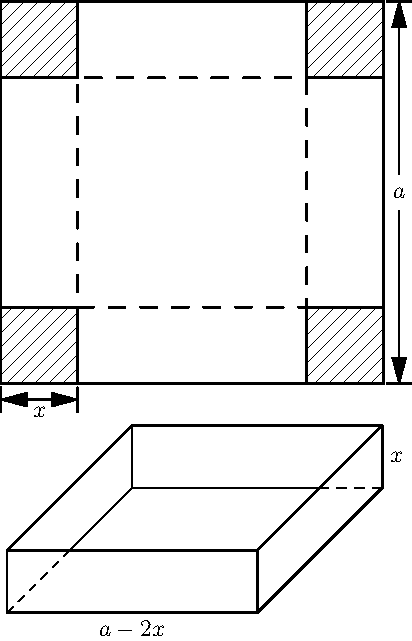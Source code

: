 //size(200);
import geometry;
import patterns;
picture pic;
size(pic,200);
add("hatch",hatch(5));
draw(pic,unitsquare,linewidth(1));
real c=0.2;
filldraw(pic,(0,0)--(c,0)--(c,c)--(0,c)--cycle,fillpen=pattern("hatch"),drawpen=linewidth(1));
filldraw(pic,(1-c,0)--(1,0)--(1,c)--(1-c,c)--cycle,fillpen=pattern("hatch"),drawpen=linewidth(1));
filldraw(pic,(1-c,1-c)--(1,1-c)--(1,1)--(1-c,1)--cycle,fillpen=pattern("hatch"),drawpen=linewidth(1));

filldraw(pic,(0,1-c)--(c,1-c)--(c,1)--(0,1)--cycle,fillpen=pattern("hatch"),drawpen=linewidth(1));

draw(pic,(c,c)--(1-c,c)--(1-c,1-c)--(c,1-c)--cycle,dashed+1);
distance(pic,Label("$a$",UnFill(5)),(1,0),(1,1),arrow=Arrows(),rotated=false,offset=8,p=linewidth(0.8));
distance(pic,Label("$x$",align=S),(0,0),(c,0),arrow=Arrows(),offset=8,p=linewidth(0.8));
add(pic.fit(),(0,0),N);

picture fig;
size(fig,200);
pair A=(0,0);
pair B=(1-c,0);
pair C=(1-c,c);
pair D=(0,c);
transform T=shift(0.5*(1-c)*(1,1));
pair A1=T*A;
pair B1=T*B;
pair C1=T*C;
pair D1=T*D;

pair P=intersectionpoint(line(A,A1),line(C,D));
pair Q=intersectionpoint(line(C,C1),line(A1,B1));
draw(fig,A--B--C--D--cycle^^D--D1^^C--C1^^B--B1^^C1--D1,linewidth(1));
draw(fig,A1--D1^^A1--Q^^P--A1);
draw(fig,P--A^^Q--B1,dashed);
draw(fig,Label("$x$",align=E),B1--C1,linewidth(1));
draw(fig,Label("$a-2x$",align=S),A--B,linewidth(1));
add(fig.fit(),(0,0),S);
